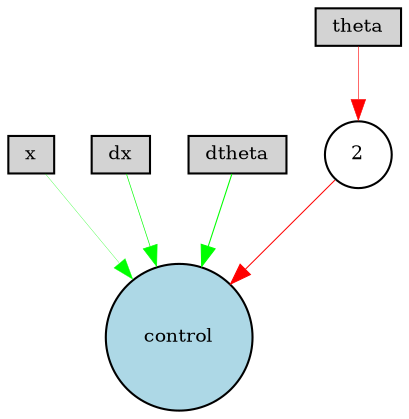 digraph {
	node [fontsize=9 height=0.2 shape=circle width=0.2]
	x [fillcolor=lightgray shape=box style=filled]
	dx [fillcolor=lightgray shape=box style=filled]
	theta [fillcolor=lightgray shape=box style=filled]
	dtheta [fillcolor=lightgray shape=box style=filled]
	control [fillcolor=lightblue style=filled]
	2 [fillcolor=white style=filled]
	dtheta -> control [color=green penwidth=0.5182033595094854 style=solid]
	x -> control [color=green penwidth=0.14458932373545685 style=solid]
	2 -> control [color=red penwidth=0.4935151044454198 style=solid]
	theta -> 2 [color=red penwidth=0.2861371486552765 style=solid]
	dx -> control [color=green penwidth=0.3215177260674532 style=solid]
}
